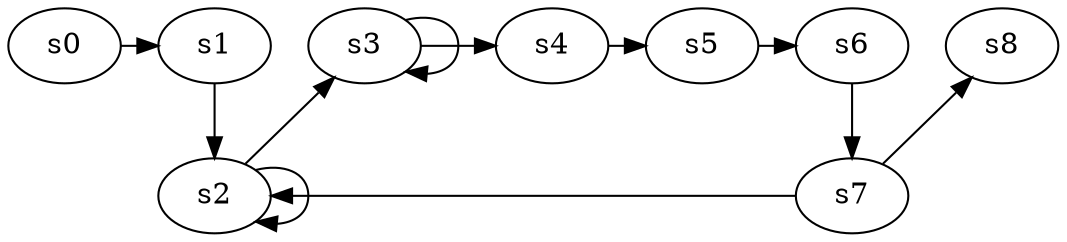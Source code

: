 digraph game_0023_chain_9 {
    s0 [name="s0", player=0];
    s1 [name="s1", player=1, target=1];
    s2 [name="s2", player=0, target=1];
    s3 [name="s3", player=1, target=1];
    s4 [name="s4", player=0, target=1];
    s5 [name="s5", player=1, target=1];
    s6 [name="s6", player=0];
    s7 [name="s7", player=1];
    s8 [name="s8", player=0, target=1];

    s0 -> s1 [constraint="time == 10 || time == 18 || time == 19"];
    s1 -> s2;
    s2 -> s3 [constraint="time == 3 || time == 15 || time == 17"];
    s3 -> s4 [constraint="time % 3 == 2"];
    s4 -> s5 [constraint="time % 4 == 0"];
    s5 -> s6 [constraint="time % 2 == 0"];
    s6 -> s7;
    s7 -> s8 [constraint="time == 4 || time == 13"];
    s2 -> s2 [constraint="time % 4 == 0"];
    s3 -> s3 [constraint="time % 2 == 0"];
    s7 -> s2 [constraint="!(time % 3 == 0)"];
}
